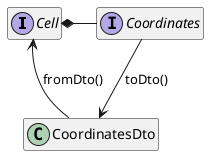 @startuml
hide empty members

interface Cell {
}

Cell *- Coordinates

interface Coordinates {
}

class CoordinatesDto {
}

Coordinates --> CoordinatesDto : toDto()
CoordinatesDto --> Cell : fromDto()